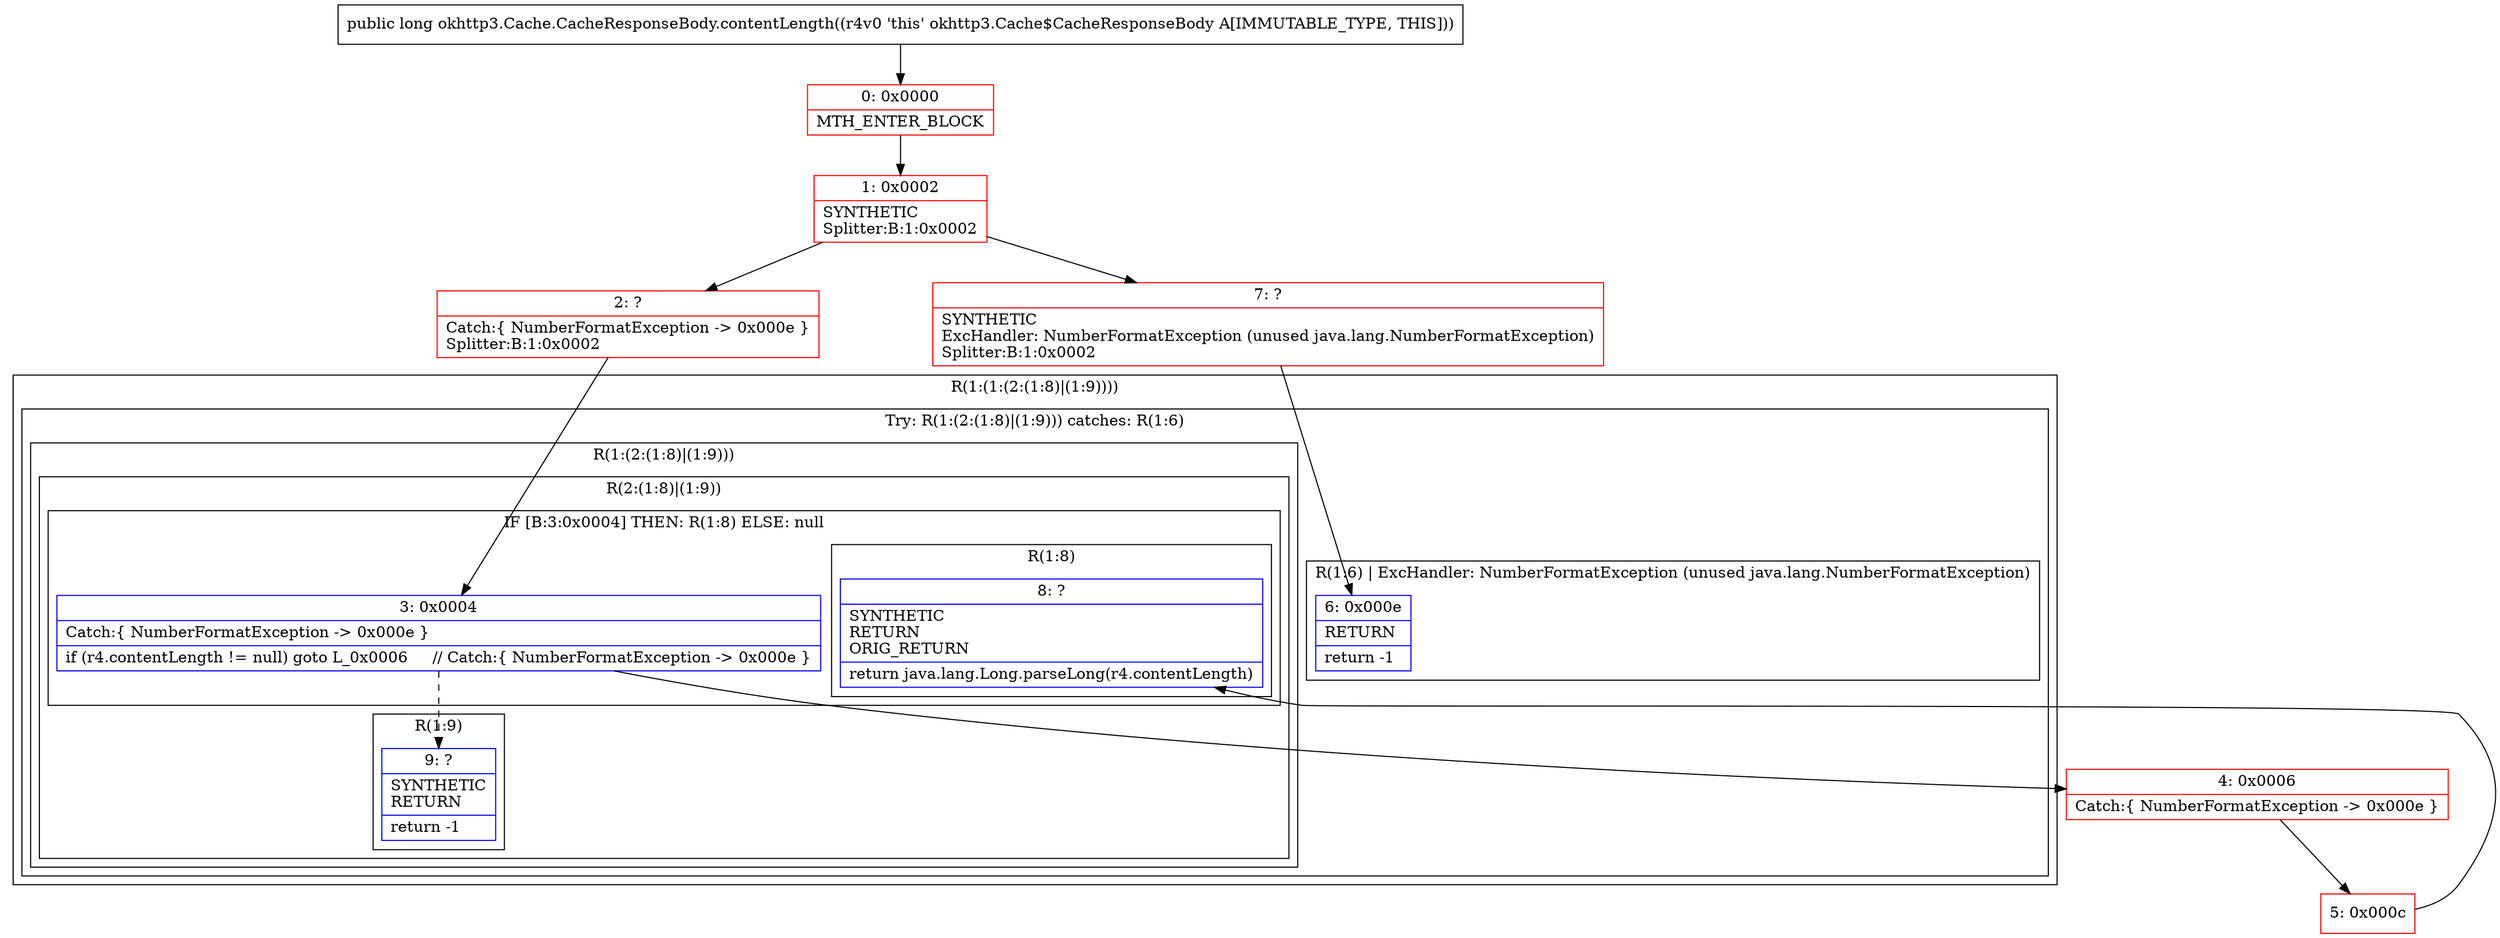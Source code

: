 digraph "CFG forokhttp3.Cache.CacheResponseBody.contentLength()J" {
subgraph cluster_Region_1558314718 {
label = "R(1:(1:(2:(1:8)|(1:9))))";
node [shape=record,color=blue];
subgraph cluster_TryCatchRegion_1203211649 {
label = "Try: R(1:(2:(1:8)|(1:9))) catches: R(1:6)";
node [shape=record,color=blue];
subgraph cluster_Region_859729562 {
label = "R(1:(2:(1:8)|(1:9)))";
node [shape=record,color=blue];
subgraph cluster_Region_1058186163 {
label = "R(2:(1:8)|(1:9))";
node [shape=record,color=blue];
subgraph cluster_IfRegion_1826008449 {
label = "IF [B:3:0x0004] THEN: R(1:8) ELSE: null";
node [shape=record,color=blue];
Node_3 [shape=record,label="{3\:\ 0x0004|Catch:\{ NumberFormatException \-\> 0x000e \}\l|if (r4.contentLength != null) goto L_0x0006     \/\/ Catch:\{ NumberFormatException \-\> 0x000e \}\l}"];
subgraph cluster_Region_402062879 {
label = "R(1:8)";
node [shape=record,color=blue];
Node_8 [shape=record,label="{8\:\ ?|SYNTHETIC\lRETURN\lORIG_RETURN\l|return java.lang.Long.parseLong(r4.contentLength)\l}"];
}
}
subgraph cluster_Region_1467750597 {
label = "R(1:9)";
node [shape=record,color=blue];
Node_9 [shape=record,label="{9\:\ ?|SYNTHETIC\lRETURN\l|return \-1\l}"];
}
}
}
subgraph cluster_Region_2102994594 {
label = "R(1:6) | ExcHandler: NumberFormatException (unused java.lang.NumberFormatException)\l";
node [shape=record,color=blue];
Node_6 [shape=record,label="{6\:\ 0x000e|RETURN\l|return \-1\l}"];
}
}
}
subgraph cluster_Region_2102994594 {
label = "R(1:6) | ExcHandler: NumberFormatException (unused java.lang.NumberFormatException)\l";
node [shape=record,color=blue];
Node_6 [shape=record,label="{6\:\ 0x000e|RETURN\l|return \-1\l}"];
}
Node_0 [shape=record,color=red,label="{0\:\ 0x0000|MTH_ENTER_BLOCK\l}"];
Node_1 [shape=record,color=red,label="{1\:\ 0x0002|SYNTHETIC\lSplitter:B:1:0x0002\l}"];
Node_2 [shape=record,color=red,label="{2\:\ ?|Catch:\{ NumberFormatException \-\> 0x000e \}\lSplitter:B:1:0x0002\l}"];
Node_4 [shape=record,color=red,label="{4\:\ 0x0006|Catch:\{ NumberFormatException \-\> 0x000e \}\l}"];
Node_5 [shape=record,color=red,label="{5\:\ 0x000c}"];
Node_7 [shape=record,color=red,label="{7\:\ ?|SYNTHETIC\lExcHandler: NumberFormatException (unused java.lang.NumberFormatException)\lSplitter:B:1:0x0002\l}"];
MethodNode[shape=record,label="{public long okhttp3.Cache.CacheResponseBody.contentLength((r4v0 'this' okhttp3.Cache$CacheResponseBody A[IMMUTABLE_TYPE, THIS])) }"];
MethodNode -> Node_0;
Node_3 -> Node_4;
Node_3 -> Node_9[style=dashed];
Node_0 -> Node_1;
Node_1 -> Node_2;
Node_1 -> Node_7;
Node_2 -> Node_3;
Node_4 -> Node_5;
Node_5 -> Node_8;
Node_7 -> Node_6;
}


